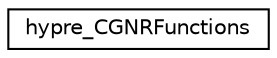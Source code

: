 digraph "Graphical Class Hierarchy"
{
 // LATEX_PDF_SIZE
  edge [fontname="Helvetica",fontsize="10",labelfontname="Helvetica",labelfontsize="10"];
  node [fontname="Helvetica",fontsize="10",shape=record];
  rankdir="LR";
  Node0 [label="hypre_CGNRFunctions",height=0.2,width=0.4,color="black", fillcolor="white", style="filled",URL="$structhypre___c_g_n_r_functions.html",tooltip=" "];
}
